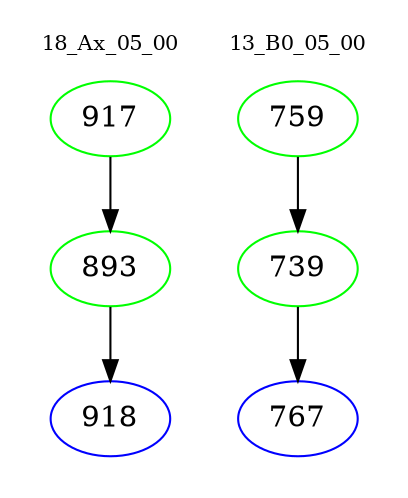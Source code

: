 digraph{
subgraph cluster_0 {
color = white
label = "18_Ax_05_00";
fontsize=10;
T0_917 [label="917", color="green"]
T0_917 -> T0_893 [color="black"]
T0_893 [label="893", color="green"]
T0_893 -> T0_918 [color="black"]
T0_918 [label="918", color="blue"]
}
subgraph cluster_1 {
color = white
label = "13_B0_05_00";
fontsize=10;
T1_759 [label="759", color="green"]
T1_759 -> T1_739 [color="black"]
T1_739 [label="739", color="green"]
T1_739 -> T1_767 [color="black"]
T1_767 [label="767", color="blue"]
}
}

